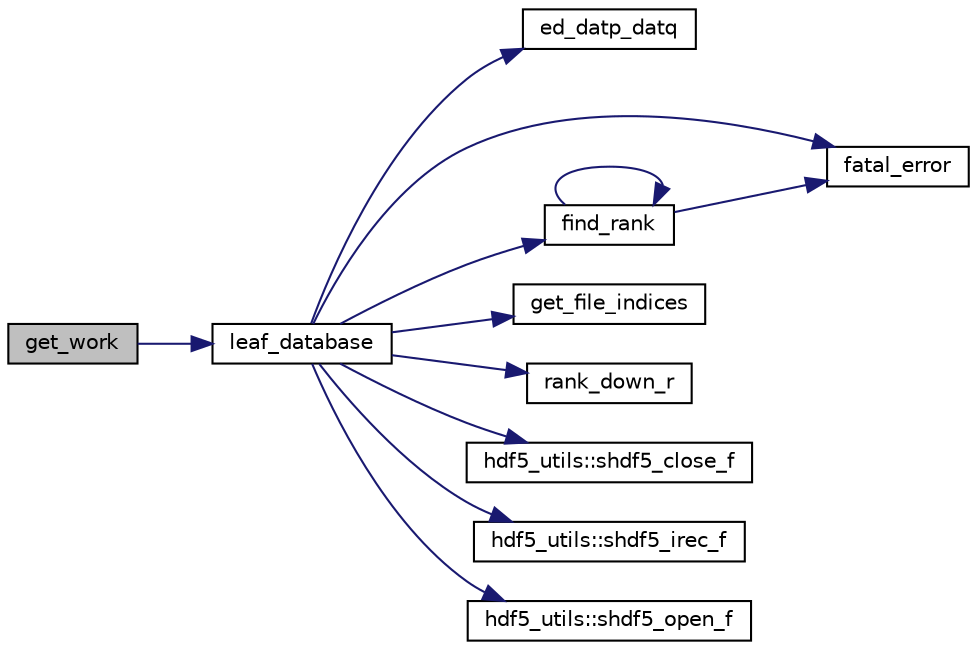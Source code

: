 digraph "get_work"
{
 // LATEX_PDF_SIZE
  edge [fontname="Helvetica",fontsize="10",labelfontname="Helvetica",labelfontsize="10"];
  node [fontname="Helvetica",fontsize="10",shape=record];
  rankdir="LR";
  Node1 [label="get_work",height=0.2,width=0.4,color="black", fillcolor="grey75", style="filled", fontcolor="black",tooltip=" "];
  Node1 -> Node2 [color="midnightblue",fontsize="10",style="solid",fontname="Helvetica"];
  Node2 [label="leaf_database",height=0.2,width=0.4,color="black", fillcolor="white", style="filled",URL="$leaf__database_8f90.html#a5009d489b8b1c0d281ea517731499fb9",tooltip=" "];
  Node2 -> Node3 [color="midnightblue",fontsize="10",style="solid",fontname="Helvetica"];
  Node3 [label="ed_datp_datq",height=0.2,width=0.4,color="black", fillcolor="white", style="filled",URL="$leaf__database_8f90.html#a2bc9d20bb929b6dcaf614245dc11fa28",tooltip=" "];
  Node2 -> Node4 [color="midnightblue",fontsize="10",style="solid",fontname="Helvetica"];
  Node4 [label="fatal_error",height=0.2,width=0.4,color="black", fillcolor="white", style="filled",URL="$fatal__error_8_f90.html#a2a2bff228716ab48a81c795b348d1665",tooltip=" "];
  Node2 -> Node5 [color="midnightblue",fontsize="10",style="solid",fontname="Helvetica"];
  Node5 [label="find_rank",height=0.2,width=0.4,color="black", fillcolor="white", style="filled",URL="$numutils_8f90.html#a732ad4008d82d16d53c093bf1cecccc3",tooltip=" "];
  Node5 -> Node4 [color="midnightblue",fontsize="10",style="solid",fontname="Helvetica"];
  Node5 -> Node5 [color="midnightblue",fontsize="10",style="solid",fontname="Helvetica"];
  Node2 -> Node6 [color="midnightblue",fontsize="10",style="solid",fontname="Helvetica"];
  Node6 [label="get_file_indices",height=0.2,width=0.4,color="black", fillcolor="white", style="filled",URL="$leaf__database_8f90.html#a65620476257f7895a1e7494a74f69b97",tooltip=" "];
  Node2 -> Node7 [color="midnightblue",fontsize="10",style="solid",fontname="Helvetica"];
  Node7 [label="rank_down_r",height=0.2,width=0.4,color="black", fillcolor="white", style="filled",URL="$numutils_8f90.html#ae58db9bd6b6945031e4fe2ebfd3301ee",tooltip=" "];
  Node2 -> Node8 [color="midnightblue",fontsize="10",style="solid",fontname="Helvetica"];
  Node8 [label="hdf5_utils::shdf5_close_f",height=0.2,width=0.4,color="black", fillcolor="white", style="filled",URL="$namespacehdf5__utils.html#aced9a0b34d2b1e59a1867be622a7c8a4",tooltip="Subroutine that closes HD5 file."];
  Node2 -> Node9 [color="midnightblue",fontsize="10",style="solid",fontname="Helvetica"];
  Node9 [label="hdf5_utils::shdf5_irec_f",height=0.2,width=0.4,color="black", fillcolor="white", style="filled",URL="$namespacehdf5__utils.html#a84928db7f00b3aedc24a2c20281dddb1",tooltip=" "];
  Node2 -> Node10 [color="midnightblue",fontsize="10",style="solid",fontname="Helvetica"];
  Node10 [label="hdf5_utils::shdf5_open_f",height=0.2,width=0.4,color="black", fillcolor="white", style="filled",URL="$namespacehdf5__utils.html#ab621eee22271edfd3bf37b44d5b657e6",tooltip=" "];
}
